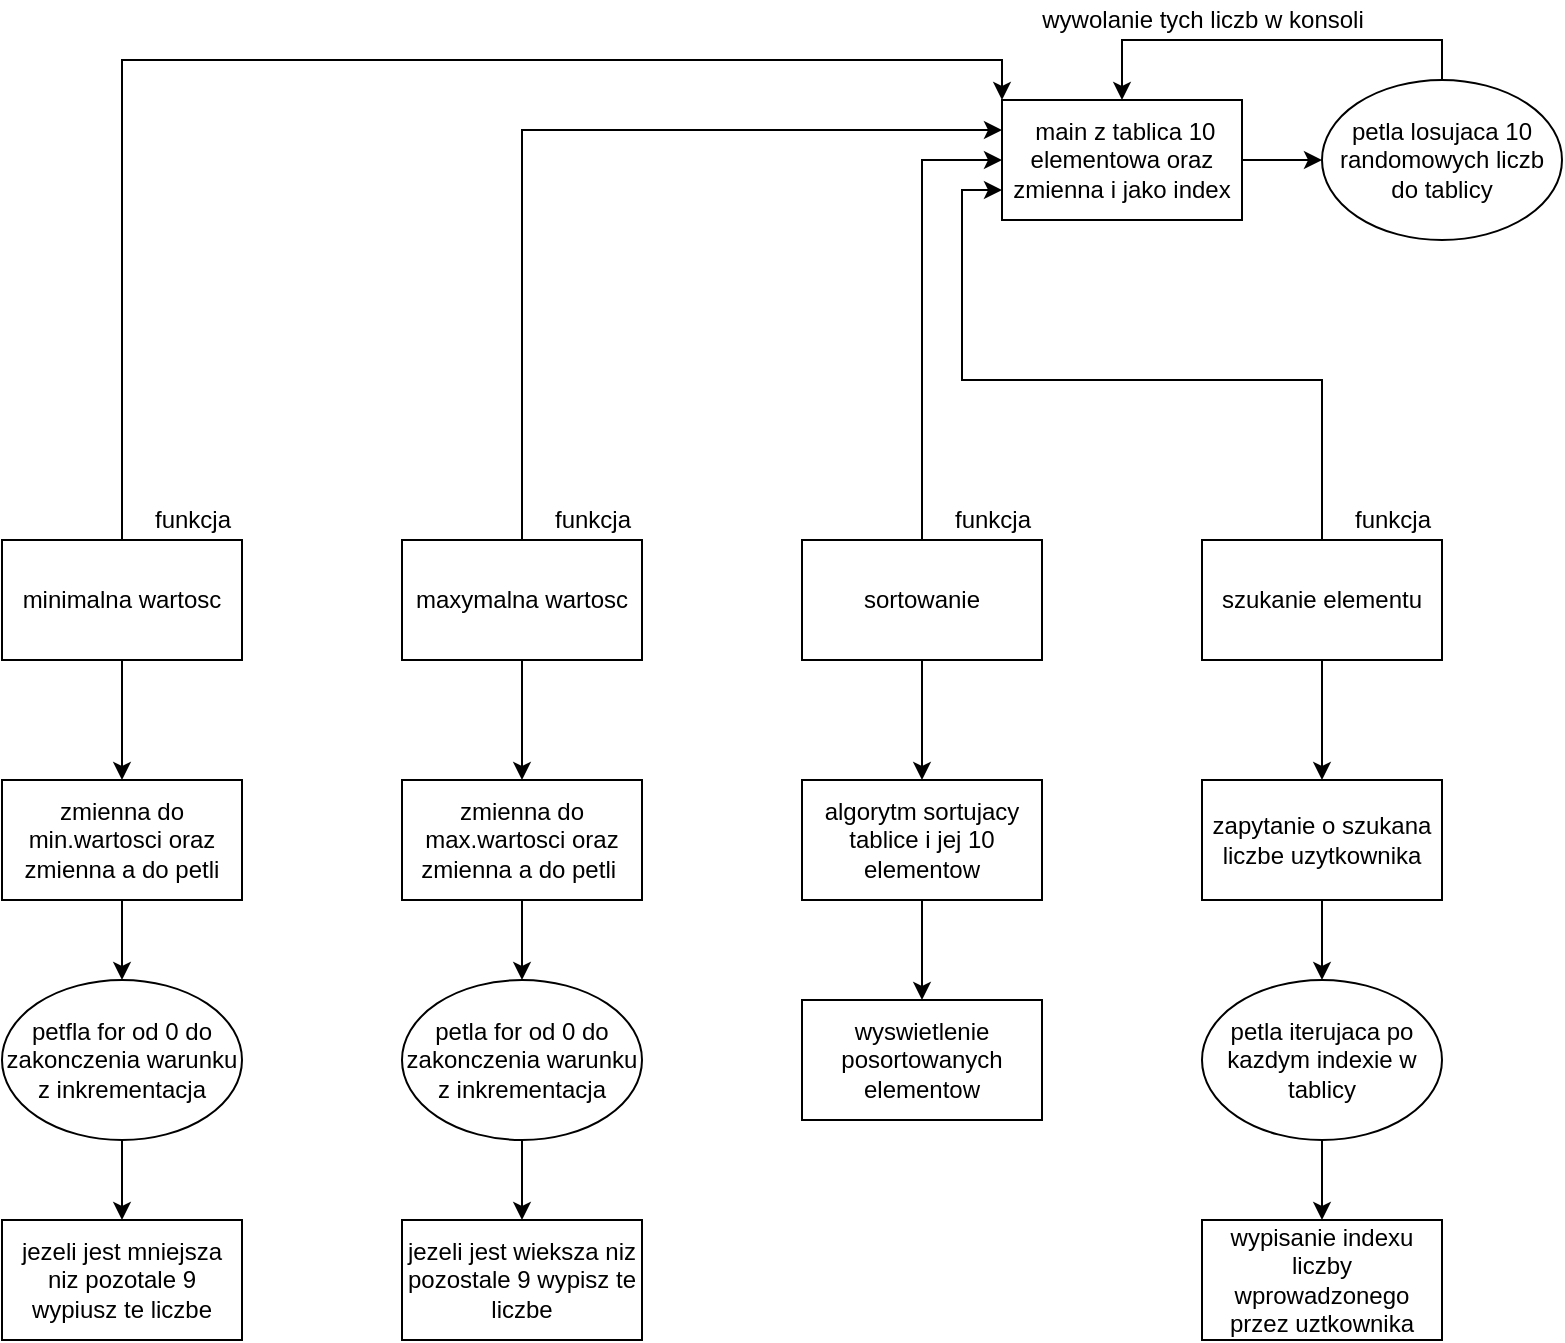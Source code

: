 <mxfile version="13.10.0" type="embed">
    <diagram id="veX-HoRPRsFitRrUST3P" name="Page-1">
        <mxGraphModel dx="1204" dy="409" grid="1" gridSize="10" guides="1" tooltips="1" connect="1" arrows="1" fold="1" page="1" pageScale="1" pageWidth="827" pageHeight="1169" math="0" shadow="0">
            <root>
                <mxCell id="0"/>
                <mxCell id="1" parent="0"/>
                <mxCell id="16" style="edgeStyle=orthogonalEdgeStyle;rounded=0;orthogonalLoop=1;jettySize=auto;html=1;exitX=1;exitY=0.5;exitDx=0;exitDy=0;entryX=0;entryY=0.5;entryDx=0;entryDy=0;" edge="1" parent="1" source="2" target="15">
                    <mxGeometry relative="1" as="geometry"/>
                </mxCell>
                <mxCell id="2" value="&amp;nbsp;main z tablica 10 elementowa oraz zmienna i jako index" style="whiteSpace=wrap;html=1;" vertex="1" parent="1">
                    <mxGeometry x="540" y="80" width="120" height="60" as="geometry"/>
                </mxCell>
                <mxCell id="7" style="edgeStyle=orthogonalEdgeStyle;rounded=0;orthogonalLoop=1;jettySize=auto;html=1;exitX=0.5;exitY=0;exitDx=0;exitDy=0;entryX=0;entryY=0;entryDx=0;entryDy=0;" edge="1" parent="1" source="3" target="2">
                    <mxGeometry relative="1" as="geometry"/>
                </mxCell>
                <mxCell id="41" style="edgeStyle=orthogonalEdgeStyle;rounded=0;orthogonalLoop=1;jettySize=auto;html=1;exitX=0.5;exitY=1;exitDx=0;exitDy=0;entryX=0.5;entryY=0;entryDx=0;entryDy=0;" edge="1" parent="1" source="3" target="36">
                    <mxGeometry relative="1" as="geometry"/>
                </mxCell>
                <mxCell id="3" value="minimalna wartosc" style="whiteSpace=wrap;html=1;" vertex="1" parent="1">
                    <mxGeometry x="40" y="300" width="120" height="60" as="geometry"/>
                </mxCell>
                <mxCell id="8" style="edgeStyle=orthogonalEdgeStyle;rounded=0;orthogonalLoop=1;jettySize=auto;html=1;exitX=0.5;exitY=0;exitDx=0;exitDy=0;entryX=0;entryY=0.25;entryDx=0;entryDy=0;" edge="1" parent="1" source="4" target="2">
                    <mxGeometry relative="1" as="geometry"/>
                </mxCell>
                <mxCell id="24" style="edgeStyle=orthogonalEdgeStyle;rounded=0;orthogonalLoop=1;jettySize=auto;html=1;exitX=0.5;exitY=1;exitDx=0;exitDy=0;" edge="1" parent="1" source="4" target="23">
                    <mxGeometry relative="1" as="geometry"/>
                </mxCell>
                <mxCell id="4" value="maxymalna wartosc" style="whiteSpace=wrap;html=1;" vertex="1" parent="1">
                    <mxGeometry x="240" y="300" width="120" height="60" as="geometry"/>
                </mxCell>
                <mxCell id="19" style="edgeStyle=orthogonalEdgeStyle;rounded=0;orthogonalLoop=1;jettySize=auto;html=1;exitX=0.5;exitY=0;exitDx=0;exitDy=0;entryX=0;entryY=0.5;entryDx=0;entryDy=0;" edge="1" parent="1" source="5" target="2">
                    <mxGeometry relative="1" as="geometry">
                        <mxPoint x="400" y="150" as="targetPoint"/>
                    </mxGeometry>
                </mxCell>
                <mxCell id="43" style="edgeStyle=orthogonalEdgeStyle;rounded=0;orthogonalLoop=1;jettySize=auto;html=1;exitX=0.5;exitY=1;exitDx=0;exitDy=0;entryX=0.5;entryY=0;entryDx=0;entryDy=0;" edge="1" parent="1" source="5" target="42">
                    <mxGeometry relative="1" as="geometry"/>
                </mxCell>
                <mxCell id="5" value="sortowanie" style="whiteSpace=wrap;html=1;" vertex="1" parent="1">
                    <mxGeometry x="440" y="300" width="120" height="60" as="geometry"/>
                </mxCell>
                <mxCell id="10" style="edgeStyle=orthogonalEdgeStyle;rounded=0;orthogonalLoop=1;jettySize=auto;html=1;exitX=0.5;exitY=0;exitDx=0;exitDy=0;entryX=0;entryY=0.75;entryDx=0;entryDy=0;" edge="1" parent="1" source="6" target="2">
                    <mxGeometry relative="1" as="geometry"/>
                </mxCell>
                <mxCell id="47" style="edgeStyle=orthogonalEdgeStyle;rounded=0;orthogonalLoop=1;jettySize=auto;html=1;exitX=0.5;exitY=1;exitDx=0;exitDy=0;entryX=0.5;entryY=0;entryDx=0;entryDy=0;" edge="1" parent="1" source="6" target="46">
                    <mxGeometry relative="1" as="geometry"/>
                </mxCell>
                <mxCell id="6" value="szukanie elementu" style="whiteSpace=wrap;html=1;" vertex="1" parent="1">
                    <mxGeometry x="640" y="300" width="120" height="60" as="geometry"/>
                </mxCell>
                <mxCell id="11" value="funkcja" style="text;html=1;align=center;verticalAlign=middle;resizable=0;points=[];autosize=1;" vertex="1" parent="1">
                    <mxGeometry x="110" y="280" width="50" height="20" as="geometry"/>
                </mxCell>
                <mxCell id="12" value="funkcja" style="text;html=1;align=center;verticalAlign=middle;resizable=0;points=[];autosize=1;" vertex="1" parent="1">
                    <mxGeometry x="310" y="280" width="50" height="20" as="geometry"/>
                </mxCell>
                <mxCell id="13" value="funkcja" style="text;html=1;align=center;verticalAlign=middle;resizable=0;points=[];autosize=1;" vertex="1" parent="1">
                    <mxGeometry x="510" y="280" width="50" height="20" as="geometry"/>
                </mxCell>
                <mxCell id="14" value="funkcja" style="text;html=1;align=center;verticalAlign=middle;resizable=0;points=[];autosize=1;" vertex="1" parent="1">
                    <mxGeometry x="710" y="280" width="50" height="20" as="geometry"/>
                </mxCell>
                <mxCell id="17" style="edgeStyle=orthogonalEdgeStyle;rounded=0;orthogonalLoop=1;jettySize=auto;html=1;exitX=0.5;exitY=0;exitDx=0;exitDy=0;entryX=0.5;entryY=0;entryDx=0;entryDy=0;" edge="1" parent="1" source="15" target="2">
                    <mxGeometry relative="1" as="geometry"/>
                </mxCell>
                <mxCell id="15" value="petla losujaca 10 randomowych liczb do tablicy" style="ellipse;whiteSpace=wrap;html=1;" vertex="1" parent="1">
                    <mxGeometry x="700" y="70" width="120" height="80" as="geometry"/>
                </mxCell>
                <mxCell id="18" value="wywolanie tych liczb w konsoli" style="text;html=1;align=center;verticalAlign=middle;resizable=0;points=[];autosize=1;" vertex="1" parent="1">
                    <mxGeometry x="550" y="30" width="180" height="20" as="geometry"/>
                </mxCell>
                <mxCell id="34" style="edgeStyle=orthogonalEdgeStyle;rounded=0;orthogonalLoop=1;jettySize=auto;html=1;exitX=0.5;exitY=1;exitDx=0;exitDy=0;entryX=0.5;entryY=0;entryDx=0;entryDy=0;" edge="1" parent="1" source="23" target="25">
                    <mxGeometry relative="1" as="geometry"/>
                </mxCell>
                <mxCell id="23" value="zmienna do max.wartosci oraz zmienna a do petli&amp;nbsp;" style="whiteSpace=wrap;html=1;" vertex="1" parent="1">
                    <mxGeometry x="240" y="420" width="120" height="60" as="geometry"/>
                </mxCell>
                <mxCell id="35" style="edgeStyle=orthogonalEdgeStyle;rounded=0;orthogonalLoop=1;jettySize=auto;html=1;exitX=0.5;exitY=1;exitDx=0;exitDy=0;entryX=0.5;entryY=0;entryDx=0;entryDy=0;" edge="1" parent="1" source="25" target="28">
                    <mxGeometry relative="1" as="geometry"/>
                </mxCell>
                <mxCell id="25" value="petla for od 0 do zakonczenia warunku z inkrementacja" style="ellipse;whiteSpace=wrap;html=1;" vertex="1" parent="1">
                    <mxGeometry x="240" y="520" width="120" height="80" as="geometry"/>
                </mxCell>
                <mxCell id="28" value="jezeli jest wieksza niz pozostale 9 wypisz te liczbe" style="whiteSpace=wrap;html=1;" vertex="1" parent="1">
                    <mxGeometry x="240" y="640" width="120" height="60" as="geometry"/>
                </mxCell>
                <mxCell id="40" style="edgeStyle=orthogonalEdgeStyle;rounded=0;orthogonalLoop=1;jettySize=auto;html=1;exitX=0.5;exitY=1;exitDx=0;exitDy=0;entryX=0.5;entryY=0;entryDx=0;entryDy=0;" edge="1" parent="1" source="36" target="37">
                    <mxGeometry relative="1" as="geometry"/>
                </mxCell>
                <mxCell id="36" value="zmienna do min.wartosci oraz zmienna a do petli" style="whiteSpace=wrap;html=1;" vertex="1" parent="1">
                    <mxGeometry x="40" y="420" width="120" height="60" as="geometry"/>
                </mxCell>
                <mxCell id="39" style="edgeStyle=orthogonalEdgeStyle;rounded=0;orthogonalLoop=1;jettySize=auto;html=1;exitX=0.5;exitY=1;exitDx=0;exitDy=0;entryX=0.5;entryY=0;entryDx=0;entryDy=0;" edge="1" parent="1" source="37" target="38">
                    <mxGeometry relative="1" as="geometry"/>
                </mxCell>
                <mxCell id="37" value="petfla for od 0 do zakonczenia warunku z inkrementacja" style="ellipse;whiteSpace=wrap;html=1;" vertex="1" parent="1">
                    <mxGeometry x="40" y="520" width="120" height="80" as="geometry"/>
                </mxCell>
                <mxCell id="38" value="jezeli jest mniejsza niz pozotale 9 wypiusz te liczbe" style="whiteSpace=wrap;html=1;" vertex="1" parent="1">
                    <mxGeometry x="40" y="640" width="120" height="60" as="geometry"/>
                </mxCell>
                <mxCell id="45" style="edgeStyle=orthogonalEdgeStyle;rounded=0;orthogonalLoop=1;jettySize=auto;html=1;exitX=0.5;exitY=1;exitDx=0;exitDy=0;entryX=0.5;entryY=0;entryDx=0;entryDy=0;" edge="1" parent="1" source="42" target="44">
                    <mxGeometry relative="1" as="geometry"/>
                </mxCell>
                <mxCell id="42" value="algorytm sortujacy tablice i jej 10 elementow" style="whiteSpace=wrap;html=1;" vertex="1" parent="1">
                    <mxGeometry x="440" y="420" width="120" height="60" as="geometry"/>
                </mxCell>
                <mxCell id="44" value="wyswietlenie posortowanych elementow" style="whiteSpace=wrap;html=1;" vertex="1" parent="1">
                    <mxGeometry x="440" y="530" width="120" height="60" as="geometry"/>
                </mxCell>
                <mxCell id="49" style="edgeStyle=orthogonalEdgeStyle;rounded=0;orthogonalLoop=1;jettySize=auto;html=1;exitX=0.5;exitY=1;exitDx=0;exitDy=0;entryX=0.5;entryY=0;entryDx=0;entryDy=0;" edge="1" parent="1" source="46" target="48">
                    <mxGeometry relative="1" as="geometry"/>
                </mxCell>
                <mxCell id="46" value="zapytanie o szukana liczbe uzytkownika" style="whiteSpace=wrap;html=1;" vertex="1" parent="1">
                    <mxGeometry x="640" y="420" width="120" height="60" as="geometry"/>
                </mxCell>
                <mxCell id="51" style="edgeStyle=orthogonalEdgeStyle;rounded=0;orthogonalLoop=1;jettySize=auto;html=1;exitX=0.5;exitY=1;exitDx=0;exitDy=0;entryX=0.5;entryY=0;entryDx=0;entryDy=0;" edge="1" parent="1" source="48" target="50">
                    <mxGeometry relative="1" as="geometry"/>
                </mxCell>
                <mxCell id="48" value="petla iterujaca po kazdym indexie w tablicy" style="ellipse;whiteSpace=wrap;html=1;" vertex="1" parent="1">
                    <mxGeometry x="640" y="520" width="120" height="80" as="geometry"/>
                </mxCell>
                <mxCell id="50" value="wypisanie indexu liczby wprowadzonego przez uztkownika" style="whiteSpace=wrap;html=1;" vertex="1" parent="1">
                    <mxGeometry x="640" y="640" width="120" height="60" as="geometry"/>
                </mxCell>
            </root>
        </mxGraphModel>
    </diagram>
</mxfile>